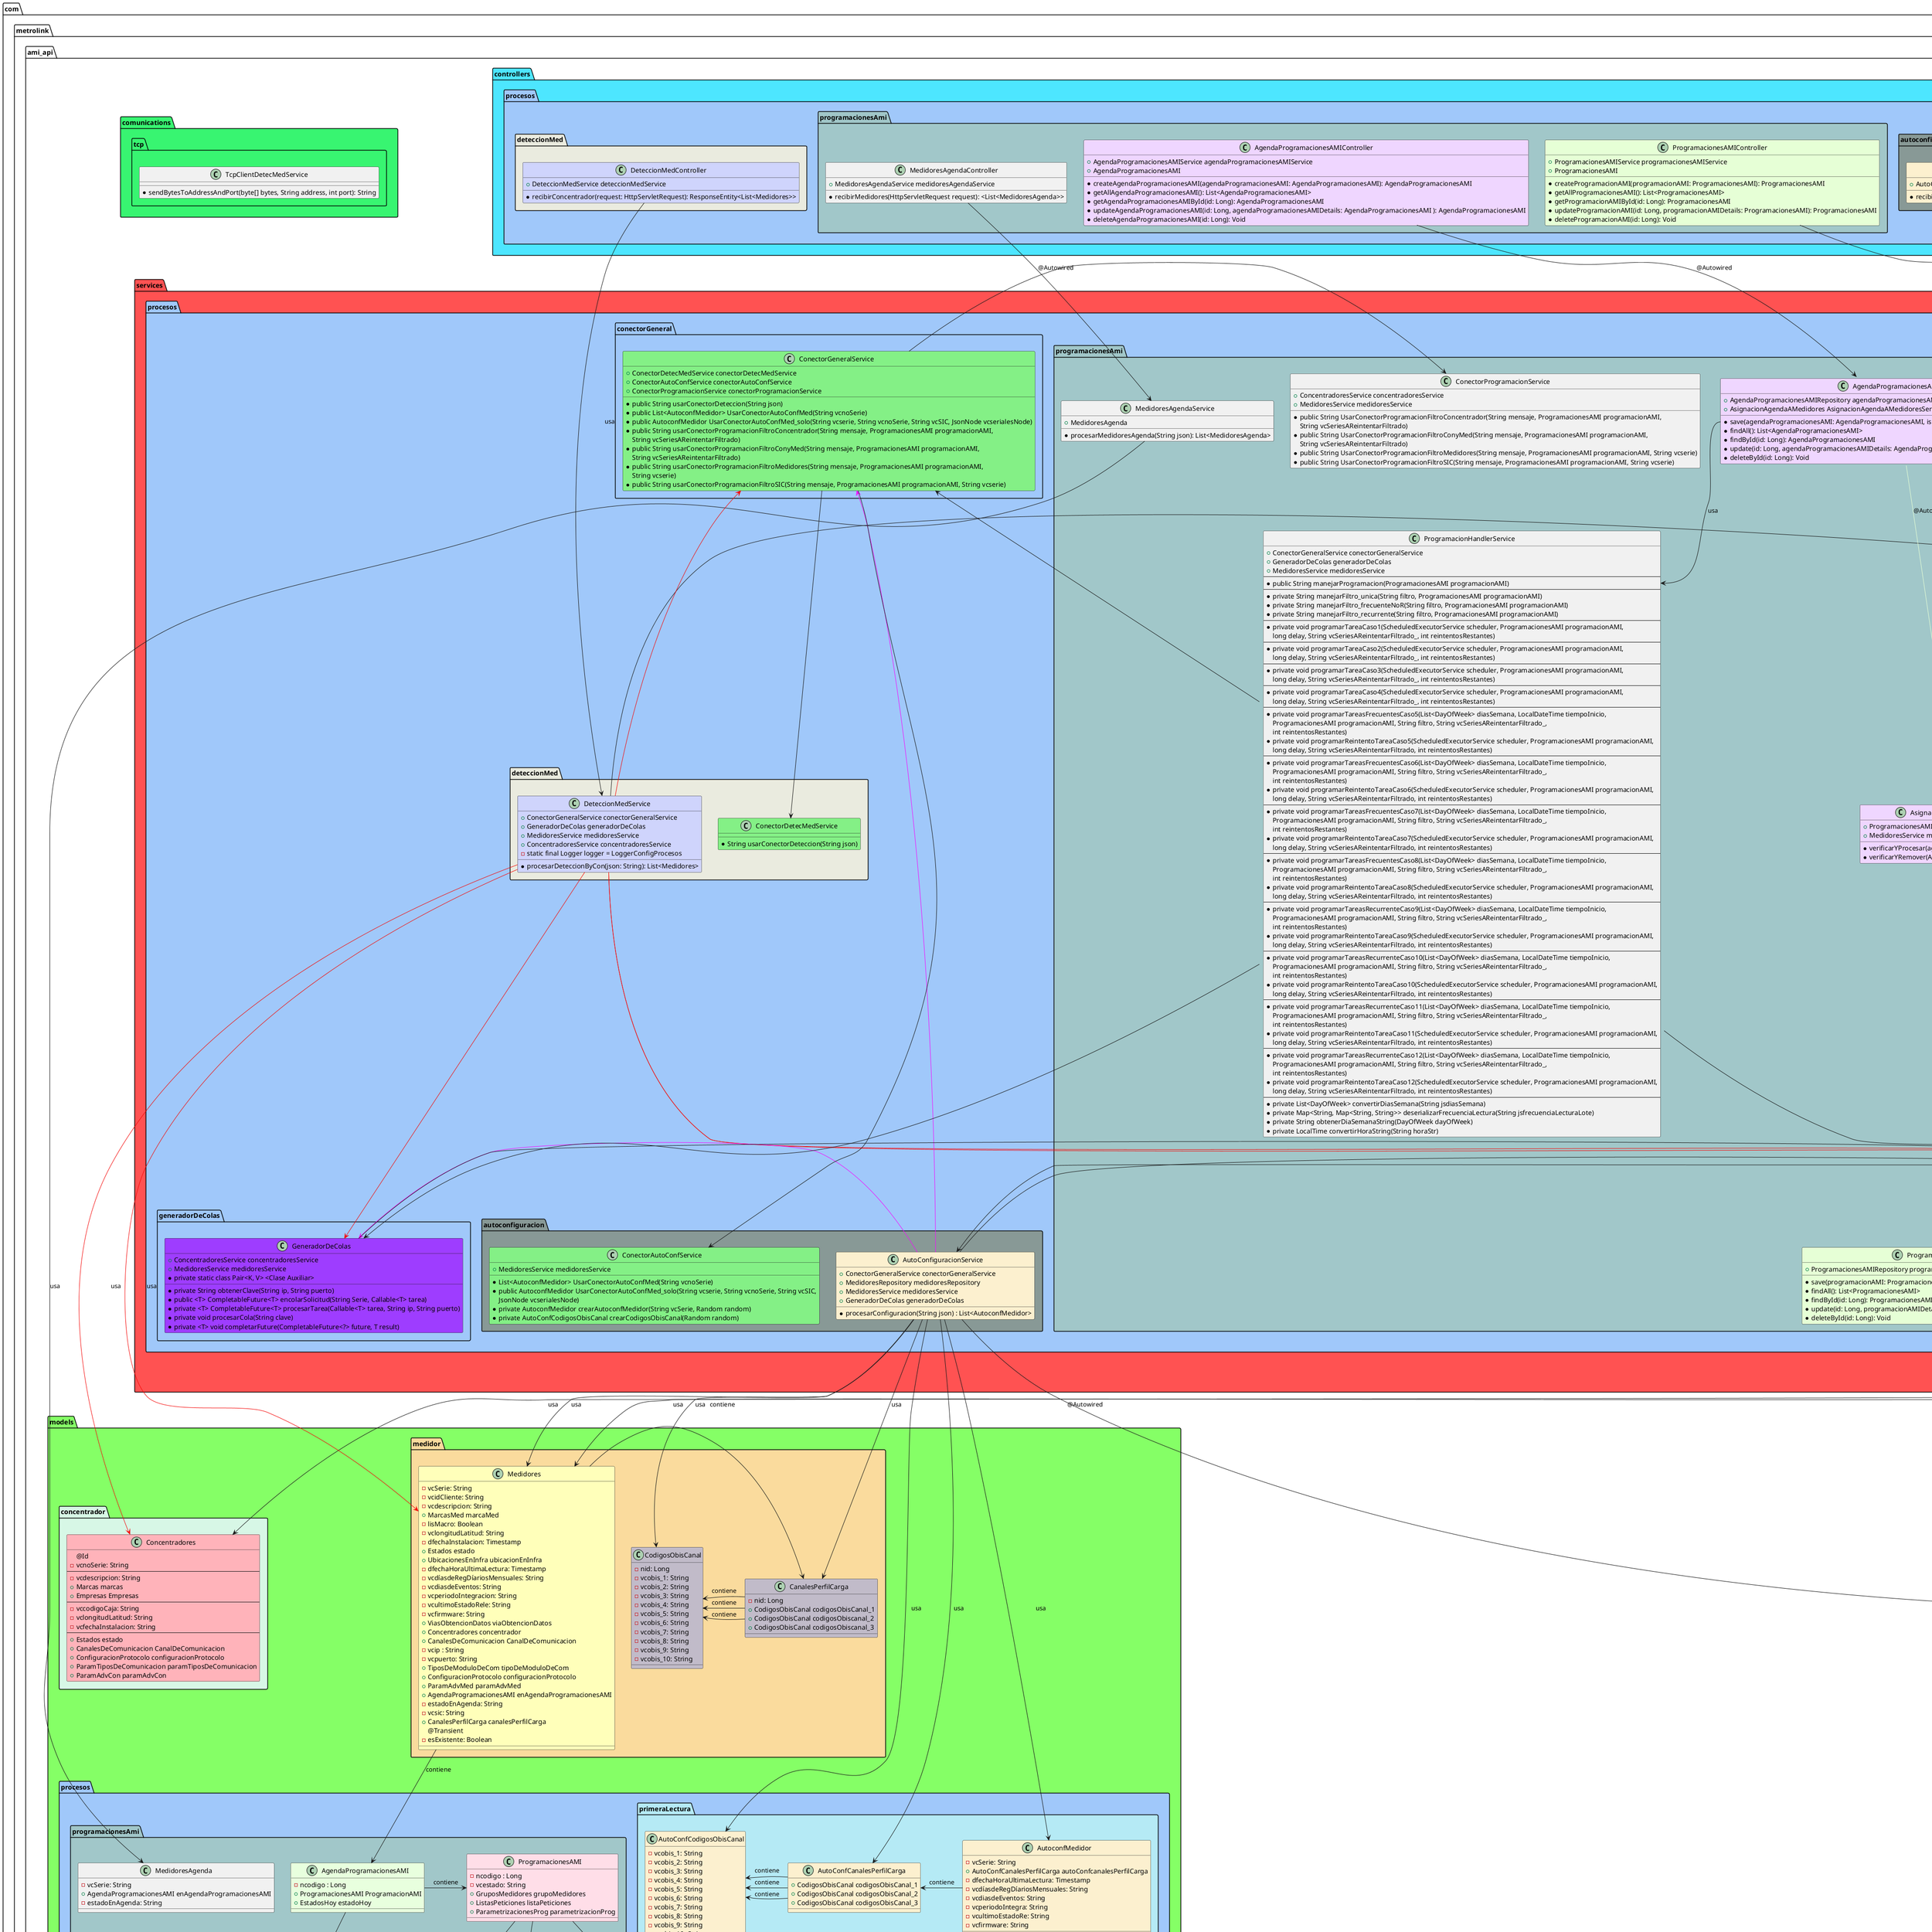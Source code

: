 @startuml "API__procesos"

!define SHOW_PART_PROCESOS 1
!define SHOW_CONCENTRADOR 1
!define SHOW_MEDIDOR 1
!define SHOW_AUTOCONF 1
!define SHOW_PROGRAMACIONES_AMI 1
!define SHOW_COMUNCIATIONS 1

package "C:\ApiAmiMetrolink" {
    package "logs" {
        package "procesos" {
            class procesos_log {
                "procesos.log"

                note "Esto representa un archivo .log"
            }
        }
    }
}


package "com.metrolink.ami_api" {

    package "com.metrolink.ami_api.config"{
        class LoggerConfigProcesos #05f7c3 {

            -static final Logger logger
            +static Logger getLogger()
        }
    }

    package "com.metrolink.ami_api.models" #85ff66{

        !if SHOW_MEDIDOR
        package "com.metrolink.ami_api.models.medidor" #fadb9d{
            class Medidores #FFFFBA {
                - vcSerie: String
                - vcidCliente: String
                - vcdescripcion: String
                + MarcasMed marcaMed
                - lisMacro: Boolean
                - vclongitudLatitud: String
                - dfechaInstalacion: Timestamp
                + Estados estado
                + UbicacionesEnInfra ubicacionEnInfra
                - dfechaHoraUltimaLectura: Timestamp
                - vcdíasdeRegDíariosMensuales: String
                - vcdiasdeEventos: String
                - vcperiodoIntegracion: String
                - vcultimoEstadoRele: String
                - vcfirmware: String
                + ViasObtencionDatos viaObtencionDatos
                + Concentradores concentrador
                + CanalesDeComunicacion CanalDeComunicacion
                - vcip : String
                - vcpuerto: String
                + TiposDeModuloDeCom tipoDeModuloDeCom
                + ConfiguracionProtocolo configuracionProtocolo
                + ParamAdvMed paramAdvMed
                + AgendaProgramacionesAMI enAgendaProgramacionesAMI
                - estadoEnAgenda: String
                - vcsic: String
                + CanalesPerfilCarga canalesPerfilCarga
                @Transient
                - esExistente: Boolean
            }

            class CanalesPerfilCarga #c1bbc9 {
                - nid: Long
                + CodigosObisCanal codigosObisCanal_1
                + CodigosObisCanal codigosObiscanal_2
                + CodigosObisCanal codigosObiscanal_3
            }

            class CodigosObisCanal #c1bbc9{
                - nid: Long
                - vcobis_1: String
                - vcobis_2: String
                - vcobis_3: String
                - vcobis_4: String
                - vcobis_5: String
                - vcobis_6: String
                - vcobis_7: String
                - vcobis_8: String
                - vcobis_9: String
                - vcobis_10: String
            }
        }
        !endif

        !if SHOW_CONCENTRADOR
        package "com.metrolink.ami_api.models.concentrador" #d7f7e6{
            class Concentradores #FFB3BA {
                @Id
                -vcnoSerie: String
                --
                -vcdescripcion: String
                + Marcas marcas
                + Empresas Empresas
                --
                -vccodigoCaja: String
                -vclongitudLatitud: String
                -vcfechaInstalacion: String
                --
                + Estados estado
                + CanalesDeComunicacion CanalDeComunicacion
                + ConfiguracionProtocolo configuracionProtocolo
                + ParamTiposDeComunicacion paramTiposDeComunicacion
                + ParamAdvCon paramAdvCon
            }
        }
        !endif

        !if SHOW_PROGRAMACIONES_AMI

        package "com.metrolink.ami_api.models.procesos" #a0c8fa {
            package "com.metrolink.ami_api.models.procesos.programacionesAmi" #a1c7c9{
                class ProgramacionesAMI  #ffdee8 {
                    - ncodigo : Long
                    - vcestado: String
                    + GruposMedidores grupoMedidores
                    + ListasPeticiones listaPeticiones
                    + ParametrizacionesProg parametrizacionProg
                }

                class ParametrizacionesProg {
                    - ncodigo : Long
                    - vctipoDeLectura: String
                    - dfechaHoraInicio: Timestamp
                    - nreintentos: int
                    - jsdiasSemanaJson: String
                    - jsfrecuenciaLecturaLote: String
                }

                class ListasPeticiones  #ff6b6b {
                    - ncodigo: Long
                    - llectura_perfil_1 :  boolean
                    - leventos : boolean
                    - lregistros : boolean
                    - lfactorPotencia : boolean
                    - linstantaneos : boolean
                    - vcaccionRele: String
                    - dfechaHoraSincronizacion: Timestamp

                }

                class AgendaProgramacionesAMI  #e8ffde {
                    - ncodigo : Long
                    + ProgramacionesAMI ProgramacionAMI
                    + EstadosHoy estadoHoy
                }

                class EstadosHoy{
                    - ncodigo: Long
                    - vcdescripcion: String
                    - lproximo: boolean
                    - dfechaHoraProximo: Timestamp

                }

                class MedidoresAgenda {
                    - vcSerie: String
                    + AgendaProgramacionesAMI enAgendaProgramacionesAMI
                    - estadoEnAgenda: String
                }
            }

            class GrupoMedidores #6ae7f7 {
                nid: long
                vcfiltro: String
                vcidentificador: String
                vcSeriesMed: String
            }
            !endif

            !if SHOW_AUTOCONF
            package "com.metrolink.ami_api.models.procesos.primeraLectura" #b5eaf5{
                class AutoconfMedidor #fcf0cf{
                    - vcSerie: String
                    + AutoConfCanalesPerfilCarga autoConfcanalesPerfilCarga
                    - dfechaHoraUltimaLectura: Timestamp
                    - vcdíasdeRegDíariosMensuales: String
                    - vcdiasdeEventos: String
                    - vcperiodoIntegra: String
                    - vcultimoEstadoRe: String
                    - vcfirmware: String
                }

                class AutoConfCanalesPerfilCarga #fcf0cf{
                    + CodigosObisCanal codigosObisCanal_1
                    + CodigosObisCanal codigosObisCanal_2
                    + CodigosObisCanal codigosObisCanal_3
                }

                class AutoConfCodigosObisCanal #fcf0cf{
                    - vcobis_1: String
                    - vcobis_2: String
                    - vcobis_3: String
                    - vcobis_4: String
                    - vcobis_5: String
                    - vcobis_6: String
                    - vcobis_7: String
                    - vcobis_8: String
                    - vcobis_9: String
                    - vcobis_10: String
                }
            }
        }
        !endif
    }

    package "com.metrolink.ami_api.controllers" #4de6ff{
        !if SHOW_CONCENTRADOR
        package "com.metrolink.ami_api.controllers.concentrador" #d7f7e6{
            class ConcentradoresController #FFB3BA  {
                + ConcentradoresService concentradoresService
                * createConcentrador(concentrador: Concentrador): Concentrador
                * getAllConcentradores() : List<Concentrador>
                * getConcentradorById(id: Long) : Concentrador
                * updateConcentrador(id: Long, concentradorDetails:  Concentrador) : Concentrador
                * deleteConcentrador(id: Long) : void
            }
        }
        !endif

        !if SHOW_MEDIDOR
        package "com.metrolink.ami_api.controllers.medidor" #fadb9d{
            class MedidoresController #FFFFBA{
                + MedidoresService medidoresService
                * createMedidor(medidores: Medidores): Medidores
                * getAllMedidores() : List<Medidores>
                * getMedidorById(vcSerie: String) : Medidores
                * public ResponseEntity<List<Medidores>> getMedidoresByConcentradorVcnoSerie(@PathVariable String vcnoSerie)
                * public ResponseEntity<List<Medidores>> getMedidoresByVcsic(@PathVariable String vcsic)
                * public ResponseEntity<Medidores> updatePartialMedidor(@PathVariable String vcSerie, @RequestBody Map<String, Object> updates)
                * deleteMedidor(vcSerie: String) : void
            }
        }
        !endif

        !if SHOW_PART_PROCESOS
        package "com.metrolink.ami_api.controllers.procesos" #a0c8fa{
            package "com.metrolink.ami_api.controllers.procesos.deteccionMed" #eaebdf{
                class DeteccionMedController #cfd4fc{
                    + DeteccionMedService deteccionMedService
                    * recibirConcentrador(request: HttpServletRequest): ResponseEntity<List<Medidores>>
                }
            }

            !if SHOW_AUTOCONF
            package "com.metrolink.ami_api.controllers.procesos.autoconfiguracion"#889996{
                class AutoConfiguracionController #fcf0cf {
                    + AutoConfiguracionService autoConfiguracionService
                    * recibirConfiguracion(request: HttpServletRequest): ResponseEntity<List<AutoconfMedidor>>
                }
            }
            !endif

            !if SHOW_PROGRAMACIONES_AMI
            package "com.metrolink.ami_api.controllers.procesos.programacionesAmi" #a1c7c9 {
                class AgendaProgramacionesAMIController #efd6ff{
                    + AgendaProgramacionesAMIService agendaProgramacionesAMIService
                    + AgendaProgramacionesAMI
                    * createAgendaProgramacionesAMI(agendaProgramacionesAMI: AgendaProgramacionesAMI): AgendaProgramacionesAMI
                    * getAllAgendaProgramacionesAMI(): List<AgendaProgramacionesAMI>
                    * getAgendaProgramacionesAMIById(id: Long): AgendaProgramacionesAMI
                    * updateAgendaProgramacionesAMI(id: Long, agendaProgramacionesAMIDetails: AgendaProgramacionesAMI ): AgendaProgramacionesAMI
                    * deleteAgendaProgramacionesAMI(id: Long): Void
                }

                class ProgramacionesAMIController #e6ffd6{
                    + ProgramacionesAMIService programacionesAMIService
                    + ProgramacionesAMI
                    * createProgramacionAMI(programacionAMI: ProgramacionesAMI): ProgramacionesAMI
                    * getAllProgramacionesAMI(): List<ProgramacionesAMI>
                    * getProgramacionAMIById(id: Long): ProgramacionesAMI
                    * updateProgramacionAMI(id: Long, programacionAMIDetails: ProgramacionesAMI): ProgramacionesAMI
                    * deleteProgramacionAMI(id: Long): Void
                }

                class MedidoresAgendaController{
                    + MedidoresAgendaService medidoresAgendaService
                    * recibirMedidores(HttpServletRequest request): <List<MedidoresAgenda>>
                }
            }
            !endif
        }
        !endif
    }

    package "com.metrolink.ami_api.services" #ff5252 {
        !if SHOW_CONCENTRADOR






        package "com.metrolink.ami_api.services.concentrador" #d7f7e6 {
            class ConcentradoresService #FFB3BA {
                + ConcentradoresRepository concentradoresRepository
                * save(concentrador: Concentrador, isUpdate : boolean ): Concentrador
                * findAll() : List<Concentrador>
                * findById(id: Long) : Optional<Concentrador>
                * update(vcnoSerie: String, concentradorDetails: Concentradores  )
                * deleteById(id : Long): void
            }


        }
        !endif

        !if SHOW_MEDIDOR
        package "com.metrolink.ami_api.services.medidor" #fadb9d  {
            class MedidoresService #FFFFBA {
                + MedidoresRepository medidoresRepository
                + MarcasMedRepository marcaMedRepository
                + EstadosRepository estadoRepository
                + BlMovConfigActivosRepository configuracionActivoRepository
                + ViasObtencionDatosRepository viasObtencionDatosRepository
                + ConcentradoresRepository concentradorRepository
                + CanalesDeComunicacionRepository canalDeComunicacionRepository
                + TiposDeModuloDeComRepository tipoDeModuloDeComRepository
                + NodeBytesdeDireccionRepository nodeBytesdeDireccionRepository
                + TipoParamAdvMedRepository tipoParamAdvMedRepository
                * save(medidores: Medidores, isUpdate : boolean ): Medidores
                * findAll() : List<Medidores>
                * findById(vcSerie: String) : Optional<Medidores>
                * public List<Medidores> findByConcentradorVcnoSerie(String vcnoSerie)
                * public List<Medidores> findByVcsic(String vcsic)
                * public Medidores updatePartial(String vcSerie, Map<String, Object> updates)
                * deleteById(vcSerie : String): void
            }

            class MedidorUtils{
                * obtenerStringDeVcSerie(List<Medidores> medidores): String
            }
        }
        !endif

        !if SHOW_PART_PROCESOS
        package "com.metrolink.ami_api.services.procesos" #a0c8fa{

            package "com.metrolink.ami_api.services.procesos.conectorGeneral"{
                class ConectorGeneralService #84f086 {

                    + ConectorDetecMedService conectorDetecMedService
                    + ConectorAutoConfService conectorAutoConfService
                    + ConectorProgramacionService conectorProgramacionService
                    * public String usarConectorDeteccion(String json)
                    * public List<AutoconfMedidor> UsarConectorAutoConfMed(String vcnoSerie)
                    * public AutoconfMedidor UsarConectorAutoConfMed_solo(String vcserie, String vcnoSerie, String vcSIC, JsonNode vcserialesNode)
                    * public String usarConectorProgramacionFiltroConcentrador(String mensaje, ProgramacionesAMI programacionAMI,
                    String vcSeriesAReintentarFiltrado)
                    * public String usarConectorProgramacionFiltroConyMed(String mensaje, ProgramacionesAMI programacionAMI,
                    String vcSeriesAReintentarFiltrado)
                    * public String usarConectorProgramacionFiltroMedidores(String mensaje, ProgramacionesAMI programacionAMI,
                    String vcserie)
                    * public String usarConectorProgramacionFiltroSIC(String mensaje, ProgramacionesAMI programacionAMI, String vcserie)

                }
            }

            package "com.metrolink.ami_api.services.procesos.generadorDeColas"{
                class GeneradorDeColas #9e3dff {

                    + ConcentradoresService concentradoresService
                    + MedidoresService medidoresService
                    * private String obtenerClave(String ip, String puerto)
                    * public <T> CompletableFuture<T> encolarSolicitud(String Serie, Callable<T> tarea)
                    * private <T> CompletableFuture<T> procesarTarea(Callable<T> tarea, String ip, String puerto)
                    * private void procesarCola(String clave)
                    * private <T> void completarFuture(CompletableFuture<?> future, T result)
                    * private static class Pair<K, V> <Clase Auxiliar>



                }
            }


            package "com.metrolink.ami_api.services.procesos.deteccionMed" #eaebdf{
                class DeteccionMedService #cfd4fc{
                    + ConectorGeneralService conectorGeneralService
                    + GeneradorDeColas generadorDeColas
                    + MedidoresService medidoresService
                    + ConcentradoresService concentradoresService
                    - static final Logger logger = LoggerConfigProcesos
                    * procesarDeteccionByCon(json: String): List<Medidores>
                }
                class ConectorDetecMedService #84f086{
                    * String usarConectorDeteccion(String json)

                }
            }

            !if SHOW_AUTOCONF
            package "com.metrolink.ami_api.services.procesos.autoconfiguracion" #889996{
                class AutoConfiguracionService #fcf0cf {
                    + ConectorGeneralService conectorGeneralService
                    + MedidoresRepository medidoresRepository
                    + MedidoresService medidoresService
                    + GeneradorDeColas generadorDeColas
                    * procesarConfiguracion(String json) : List<AutoconfMedidor>
                }

                class ConectorAutoConfService  #84f086{

                    + MedidoresService medidoresService
                    * List<AutoconfMedidor> UsarConectorAutoConfMed(String vcnoSerie)
                    *  public AutoconfMedidor UsarConectorAutoConfMed_solo(String vcserie, String vcnoSerie, String vcSIC,
                    JsonNode vcserialesNode)
                    * private AutoconfMedidor crearAutoconfMedidor(String vcSerie, Random random)
                    * private AutoConfCodigosObisCanal crearCodigosObisCanal(Random random)

                }
            }
            !endif

            !if SHOW_PROGRAMACIONES_AMI
            package "com.metrolink.ami_api.services.procesos.programacionesAmi" #a1c7c9{
                class ProgramacionesAMIService #e6ffd6{
                    + ProgramacionesAMIRepository programacionesAMIRepository
                    * save(programacionAMI: ProgramacionesAMI, isUpdate: boolean): ProgramacionesAMI
                    * findAll(): List<ProgramacionesAMI>
                    * findById(id: Long): ProgramacionesAMI
                    * update(id: Long, programacionAMIDetails: ProgramacionesAMI): ProgramacionesAMI
                    * deleteById(id: Long): Void
                }

                class AgendaProgramacionesAMIService #efd6ff {
                    + AgendaProgramacionesAMIRepository agendaProgramacionesAMIRepository
                    + AsignacionAgendaAMedidores AsignacionAgendaAMedidoresService
                    * save(agendaProgramacionesAMI: AgendaProgramacionesAMI, isUpdate: boolean): AgendaProgramacionesAMI
                    * findAll(): List<AgendaProgramacionesAMI>
                    * findById(id: Long): AgendaProgramacionesAMI
                    * update(id: Long, agendaProgramacionesAMIDetails: AgendaProgramacionesAMI): AgendaProgramacionesAMI
                    * deleteById(id: Long): Void
                }

                class AsignacionAgendaAMedidoresService #efd6ff {
                    + ProgramacionesAMIService programacionesAMIService
                    + MedidoresService medidoresService
                    * verificarYProcesar(agenda: AgendaProgramacionesAMI): void
                    * verificarYRemover(AgendaProgramacionesAMI agenda): void
                }

                class MedidoresAgendaService{
                    + MedidoresAgenda
                    * procesarMedidoresAgenda(String json): List<MedidoresAgenda>
                }

                class ConectorProgramacionService {
                    + ConcentradoresService concentradoresService
                    + MedidoresService medidoresService
                    * public String UsarConectorProgramacionFiltroConcentrador(String mensaje, ProgramacionesAMI programacionAMI,
                    String vcSeriesAReintentarFiltrado)
                    * public String UsarConectorProgramacionFiltroConyMed(String mensaje, ProgramacionesAMI programacionAMI,
                    String vcSeriesAReintentarFiltrado)
                    * public String UsarConectorProgramacionFiltroMedidores(String mensaje, ProgramacionesAMI programacionAMI, String vcserie)
                    * public String UsarConectorProgramacionFiltroSIC(String mensaje, ProgramacionesAMI programacionAMI, String vcserie)
                }
                class ProgramacionHandlerService{
                    + ConectorGeneralService conectorGeneralService
                    + GeneradorDeColas generadorDeColas
                    + MedidoresService medidoresService
                    --
                    * public String manejarProgramacion(ProgramacionesAMI programacionAMI)
                    --
                    * private String manejarFiltro_unica(String filtro, ProgramacionesAMI programacionAMI)
                    * private String manejarFiltro_frecuenteNoR(String filtro, ProgramacionesAMI programacionAMI)
                    * private String manejarFiltro_recurrente(String filtro, ProgramacionesAMI programacionAMI)
                    --
                    * private void programarTareaCaso1(ScheduledExecutorService scheduler, ProgramacionesAMI programacionAMI,
                    long delay, String vcSeriesAReintentarFiltrado_, int reintentosRestantes)
                    --
                    * private void programarTareaCaso2(ScheduledExecutorService scheduler, ProgramacionesAMI programacionAMI,
                    long delay, String vcSeriesAReintentarFiltrado_, int reintentosRestantes)
                    --
                    * private void programarTareaCaso3(ScheduledExecutorService scheduler, ProgramacionesAMI programacionAMI,
                    long delay, String vcSeriesAReintentarFiltrado_, int reintentosRestantes)
                    --
                    * private void programarTareaCaso4(ScheduledExecutorService scheduler, ProgramacionesAMI programacionAMI,
                    long delay, String vcSeriesAReintentarFiltrado_, int reintentosRestantes)
                    --
                    * private void programarTareasFrecuentesCaso5(List<DayOfWeek> diasSemana, LocalDateTime tiempoInicio,
                    ProgramacionesAMI programacionAMI, String filtro, String vcSeriesAReintentarFiltrado_,
                    int reintentosRestantes)
                    * private void programarReintentoTareaCaso5(ScheduledExecutorService scheduler, ProgramacionesAMI programacionAMI,
                    long delay, String vcSeriesAReintentarFiltrado, int reintentosRestantes)
                    --
                    * private void programarTareasFrecuentesCaso6(List<DayOfWeek> diasSemana, LocalDateTime tiempoInicio,
                    ProgramacionesAMI programacionAMI, String filtro, String vcSeriesAReintentarFiltrado_,
                    int reintentosRestantes)
                    * private void programarReintentoTareaCaso6(ScheduledExecutorService scheduler, ProgramacionesAMI programacionAMI,
                    long delay, String vcSeriesAReintentarFiltrado, int reintentosRestantes)
                    --
                    * private void programarTareasFrecuentesCaso7(List<DayOfWeek> diasSemana, LocalDateTime tiempoInicio,
                    ProgramacionesAMI programacionAMI, String filtro, String vcSeriesAReintentarFiltrado_,
                    int reintentosRestantes)
                    * private void programarReintentoTareaCaso7(ScheduledExecutorService scheduler, ProgramacionesAMI programacionAMI,
                    long delay, String vcSeriesAReintentarFiltrado, int reintentosRestantes)
                    --
                    * private void programarTareasFrecuentesCaso8(List<DayOfWeek> diasSemana, LocalDateTime tiempoInicio,
                    ProgramacionesAMI programacionAMI, String filtro, String vcSeriesAReintentarFiltrado_,
                    int reintentosRestantes)
                    * private void programarReintentoTareaCaso8(ScheduledExecutorService scheduler, ProgramacionesAMI programacionAMI,
                    long delay, String vcSeriesAReintentarFiltrado, int reintentosRestantes)
                    --
                    * private void programarTareasRecurrenteCaso9(List<DayOfWeek> diasSemana, LocalDateTime tiempoInicio,
                    ProgramacionesAMI programacionAMI, String filtro, String vcSeriesAReintentarFiltrado_,
                    int reintentosRestantes)
                    * private void programarReintentoTareaCaso9(ScheduledExecutorService scheduler, ProgramacionesAMI programacionAMI,
                    long delay, String vcSeriesAReintentarFiltrado, int reintentosRestantes)
                    --
                    * private void programarTareasRecurrenteCaso10(List<DayOfWeek> diasSemana, LocalDateTime tiempoInicio,
                    ProgramacionesAMI programacionAMI, String filtro, String vcSeriesAReintentarFiltrado_,
                    int reintentosRestantes)
                    * private void programarReintentoTareaCaso10(ScheduledExecutorService scheduler, ProgramacionesAMI programacionAMI,
                    long delay, String vcSeriesAReintentarFiltrado, int reintentosRestantes)
                    --
                    * private void programarTareasRecurrenteCaso11(List<DayOfWeek> diasSemana, LocalDateTime tiempoInicio,
                    ProgramacionesAMI programacionAMI, String filtro, String vcSeriesAReintentarFiltrado_,
                    int reintentosRestantes)
                    * private void programarReintentoTareaCaso11(ScheduledExecutorService scheduler, ProgramacionesAMI programacionAMI,
                    long delay, String vcSeriesAReintentarFiltrado, int reintentosRestantes)
                    --
                    * private void programarTareasRecurrenteCaso12(List<DayOfWeek> diasSemana, LocalDateTime tiempoInicio,
                    ProgramacionesAMI programacionAMI, String filtro, String vcSeriesAReintentarFiltrado_,
                    int reintentosRestantes)
                    * private void programarReintentoTareaCaso12(ScheduledExecutorService scheduler, ProgramacionesAMI programacionAMI,
                    long delay, String vcSeriesAReintentarFiltrado, int reintentosRestantes)
                    --
                    * private List<DayOfWeek> convertirDiasSemana(String jsdiasSemana)
                    * private Map<String, Map<String, String>> deserializarFrecuenciaLectura(String jsfrecuenciaLecturaLote)
                    * private String obtenerDiaSemanaString(DayOfWeek dayOfWeek)
                    * private LocalTime convertirHoraString(String horaStr)
                }
            }
            !endif
        }
        !endif
    }

    !if SHOW_COMUNCIATIONS
    package "com.metrolink.ami_api.comunications" #38f571{
        package "com.metrolink.ami_api.comunications.tcp" {
            class TcpClientDetecMedService {
                * sendBytesToAddressAndPort(byte[] bytes, String address, int port): String
            }
        }
    }
    !endif

    package "com.metrolink.ami_api.repositories" #edf739{
        !if SHOW_CONCENTRADOR
        package "com.metrolink.ami_api.repositories.concentrador" #d7f7e6 {
            interface ConcentradoresRepository #FFB3BA {
            }
        }
        !endif

        !if SHOW_MEDIDOR
        package "com.metrolink.ami_api.repositories.medidor" #fadb9d {
            interface MedidoresRepository #FFFFBA {
            }
        }
        !endif

        !if SHOW_PROGRAMACIONES_AMI
        package "com.metrolink.ami_api.repositories.procesos" #a0c8fa {
            package "com.metrolink.ami_api.repositories.procesos.programacionesAmi" #a1c7c9{
                interface AgendaProgramacionesAMIRepository #efd6ff{
                }
                interface ProgramacionesAMIRepository #e6ffd6{
                }
            }
        }
        !endif
    }
}

ConcentradoresController -> ConcentradoresService : usa
ConcentradoresService --> Concentradores : usa
ConcentradoresService -> ConcentradoresRepository : usa

MedidoresController -> MedidoresService : usa
MedidoresService --> Medidores : usa
MedidoresService -> MedidoresRepository : usa

!if SHOW_PART_PROCESOS
DeteccionMedController -> DeteccionMedService : usa

DeteccionMedService -> MedidoresService #f50707: @Autowired
DeteccionMedService -> ConcentradoresService #f50707  : @Autowired
DeteccionMedService -> Medidores #f50707: usa
DeteccionMedService -> Concentradores #f50707: usa

DeteccionMedService -> LoggerConfigProcesos: usa

AutoConfiguracionController --> AutoConfiguracionService : @Autowired
AutoConfiguracionService -> MedidoresService : @Autowired
AutoConfiguracionService --> MedidoresRepository : @Autowired
AutoConfiguracionService -> CanalesPerfilCarga : usa
AutoConfiguracionService -> CodigosObisCanal : usa
AutoConfiguracionService -> Medidores : usa
AutoConfiguracionService -> AutoConfCanalesPerfilCarga : usa
AutoConfiguracionService -> AutoConfCodigosObisCanal : usa
AutoConfiguracionService -> AutoconfMedidor : usa



ProgramacionesAMI --> GrupoMedidores: contiene
ProgramacionesAMI --> ListasPeticiones: contiene
ProgramacionesAMI --> ParametrizacionesProg: contiene

AgendaProgramacionesAMI -> ProgramacionesAMI: contiene
AgendaProgramacionesAMI --> EstadosHoy: contiene

Medidores --> AgendaProgramacionesAMI: contiene
Medidores -> CanalesPerfilCarga: contiene

CanalesPerfilCarga -> CodigosObisCanal: contiene
CanalesPerfilCarga -> CodigosObisCanal: contiene
CanalesPerfilCarga -> CodigosObisCanal: contiene

AutoconfMedidor -> AutoConfCanalesPerfilCarga: contiene
AutoConfCanalesPerfilCarga -> AutoConfCodigosObisCanal: contiene
AutoConfCanalesPerfilCarga -> AutoConfCodigosObisCanal: contiene
AutoConfCanalesPerfilCarga -> AutoConfCodigosObisCanal: contiene

ProgramacionesAMIController --> ProgramacionesAMIService: @Autowired
ProgramacionesAMIService --> ProgramacionesAMIRepository: @Autowired

AgendaProgramacionesAMIController --> AgendaProgramacionesAMIService: @Autowired

AgendaProgramacionesAMIService --> AsignacionAgendaAMedidoresService #e6ffd6: @Autowired
AgendaProgramacionesAMIService --> AgendaProgramacionesAMIRepository: @Autowired

AsignacionAgendaAMedidoresService --> ProgramacionesAMIService: @Autowired
AsignacionAgendaAMedidoresService -> MedidoresService: @Autowired




MedidoresAgendaController --> MedidoresAgendaService: @Autowired
MedidoresAgendaService --> MedidoresAgenda: usa

LoggerConfigProcesos --> procesos_log




AsignacionAgendaAMedidoresService -> MedidorUtils::obtenerStringDeVcSerie

AutoConfiguracionService --> ConectorGeneralService #f507FF
AutoConfiguracionService -> GeneradorDeColas #f507FF


DeteccionMedService --> ConectorGeneralService #f50707

DeteccionMedService --> GeneradorDeColas #f50707


ConectorGeneralService ---> ConectorDetecMedService
ConectorGeneralService ---> ConectorAutoConfService
ConectorGeneralService -> ConectorProgramacionService

GeneradorDeColas -> ConcentradoresService

ProgramacionHandlerService -> ConectorGeneralService
ProgramacionHandlerService --> GeneradorDeColas
ProgramacionHandlerService -> MedidoresService


AgendaProgramacionesAMIService::save --> ProgramacionHandlerService::manejarProgramacion: usa



!endif

@enduml
